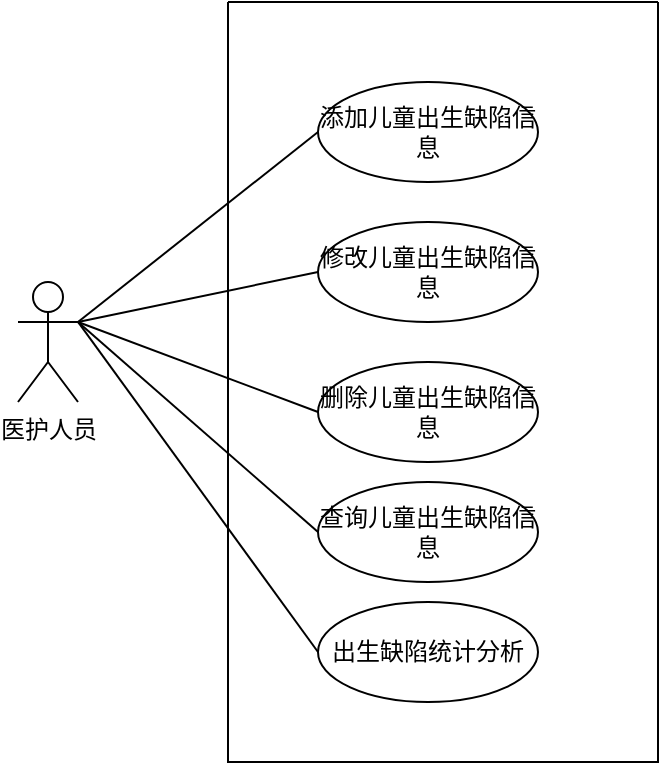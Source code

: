 <mxfile version="21.1.7" type="github">
  <diagram name="第 1 页" id="pEyn_DCd9UeDtuEdbUbx">
    <mxGraphModel dx="993" dy="573" grid="1" gridSize="10" guides="1" tooltips="1" connect="1" arrows="1" fold="1" page="1" pageScale="1" pageWidth="827" pageHeight="1169" math="0" shadow="0">
      <root>
        <mxCell id="0" />
        <mxCell id="1" parent="0" />
        <mxCell id="IbNm6OAH6AoWmg79m7NX-1" value="医护人员" style="shape=umlActor;verticalLabelPosition=bottom;verticalAlign=top;html=1;outlineConnect=0;" vertex="1" parent="1">
          <mxGeometry x="110" y="270" width="30" height="60" as="geometry" />
        </mxCell>
        <mxCell id="IbNm6OAH6AoWmg79m7NX-2" value="&lt;p class=&quot;MsoNormal&quot;&gt;添加儿童出生缺陷信息&lt;/p&gt;" style="ellipse;whiteSpace=wrap;html=1;" vertex="1" parent="1">
          <mxGeometry x="260" y="170" width="110" height="50" as="geometry" />
        </mxCell>
        <mxCell id="IbNm6OAH6AoWmg79m7NX-3" value="&lt;p class=&quot;MsoNormal&quot;&gt;修改儿童出生缺陷信息&lt;/p&gt;" style="ellipse;whiteSpace=wrap;html=1;" vertex="1" parent="1">
          <mxGeometry x="260" y="240" width="110" height="50" as="geometry" />
        </mxCell>
        <mxCell id="IbNm6OAH6AoWmg79m7NX-4" value="&lt;p class=&quot;MsoNormal&quot;&gt;删除儿童出生缺陷信息&lt;/p&gt;" style="ellipse;whiteSpace=wrap;html=1;" vertex="1" parent="1">
          <mxGeometry x="260" y="310" width="110" height="50" as="geometry" />
        </mxCell>
        <mxCell id="IbNm6OAH6AoWmg79m7NX-5" value="&lt;p class=&quot;MsoNormal&quot;&gt;查询儿童出生缺陷信息&lt;/p&gt;" style="ellipse;whiteSpace=wrap;html=1;" vertex="1" parent="1">
          <mxGeometry x="260" y="370" width="110" height="50" as="geometry" />
        </mxCell>
        <mxCell id="IbNm6OAH6AoWmg79m7NX-6" value="&lt;p class=&quot;MsoNormal&quot;&gt;出生缺陷统计分析&lt;/p&gt;" style="ellipse;whiteSpace=wrap;html=1;" vertex="1" parent="1">
          <mxGeometry x="260" y="430" width="110" height="50" as="geometry" />
        </mxCell>
        <mxCell id="IbNm6OAH6AoWmg79m7NX-7" value="" style="endArrow=none;html=1;rounded=0;entryX=0;entryY=0.5;entryDx=0;entryDy=0;exitX=1;exitY=0.333;exitDx=0;exitDy=0;exitPerimeter=0;" edge="1" parent="1" source="IbNm6OAH6AoWmg79m7NX-1" target="IbNm6OAH6AoWmg79m7NX-2">
          <mxGeometry width="50" height="50" relative="1" as="geometry">
            <mxPoint x="190" y="280" as="sourcePoint" />
            <mxPoint x="240" y="230" as="targetPoint" />
          </mxGeometry>
        </mxCell>
        <mxCell id="IbNm6OAH6AoWmg79m7NX-8" value="" style="endArrow=none;html=1;rounded=0;entryX=0;entryY=0.5;entryDx=0;entryDy=0;exitX=1;exitY=0.333;exitDx=0;exitDy=0;exitPerimeter=0;" edge="1" parent="1" source="IbNm6OAH6AoWmg79m7NX-1" target="IbNm6OAH6AoWmg79m7NX-3">
          <mxGeometry width="50" height="50" relative="1" as="geometry">
            <mxPoint x="160" y="330" as="sourcePoint" />
            <mxPoint x="210" y="280" as="targetPoint" />
          </mxGeometry>
        </mxCell>
        <mxCell id="IbNm6OAH6AoWmg79m7NX-9" value="" style="endArrow=none;html=1;rounded=0;entryX=0;entryY=0.5;entryDx=0;entryDy=0;" edge="1" parent="1" target="IbNm6OAH6AoWmg79m7NX-4">
          <mxGeometry width="50" height="50" relative="1" as="geometry">
            <mxPoint x="140" y="290" as="sourcePoint" />
            <mxPoint x="210" y="330" as="targetPoint" />
          </mxGeometry>
        </mxCell>
        <mxCell id="IbNm6OAH6AoWmg79m7NX-10" value="" style="endArrow=none;html=1;rounded=0;entryX=0;entryY=0.5;entryDx=0;entryDy=0;" edge="1" parent="1" target="IbNm6OAH6AoWmg79m7NX-5">
          <mxGeometry width="50" height="50" relative="1" as="geometry">
            <mxPoint x="140" y="290" as="sourcePoint" />
            <mxPoint x="180" y="380" as="targetPoint" />
          </mxGeometry>
        </mxCell>
        <mxCell id="IbNm6OAH6AoWmg79m7NX-13" value="" style="endArrow=none;html=1;rounded=0;entryX=0;entryY=0.5;entryDx=0;entryDy=0;exitX=1;exitY=0.333;exitDx=0;exitDy=0;exitPerimeter=0;" edge="1" parent="1" source="IbNm6OAH6AoWmg79m7NX-1" target="IbNm6OAH6AoWmg79m7NX-6">
          <mxGeometry width="50" height="50" relative="1" as="geometry">
            <mxPoint x="130" y="450" as="sourcePoint" />
            <mxPoint x="180" y="400" as="targetPoint" />
          </mxGeometry>
        </mxCell>
        <mxCell id="IbNm6OAH6AoWmg79m7NX-14" value="" style="swimlane;startSize=0;" vertex="1" parent="1">
          <mxGeometry x="215" y="130" width="215" height="380" as="geometry" />
        </mxCell>
      </root>
    </mxGraphModel>
  </diagram>
</mxfile>
